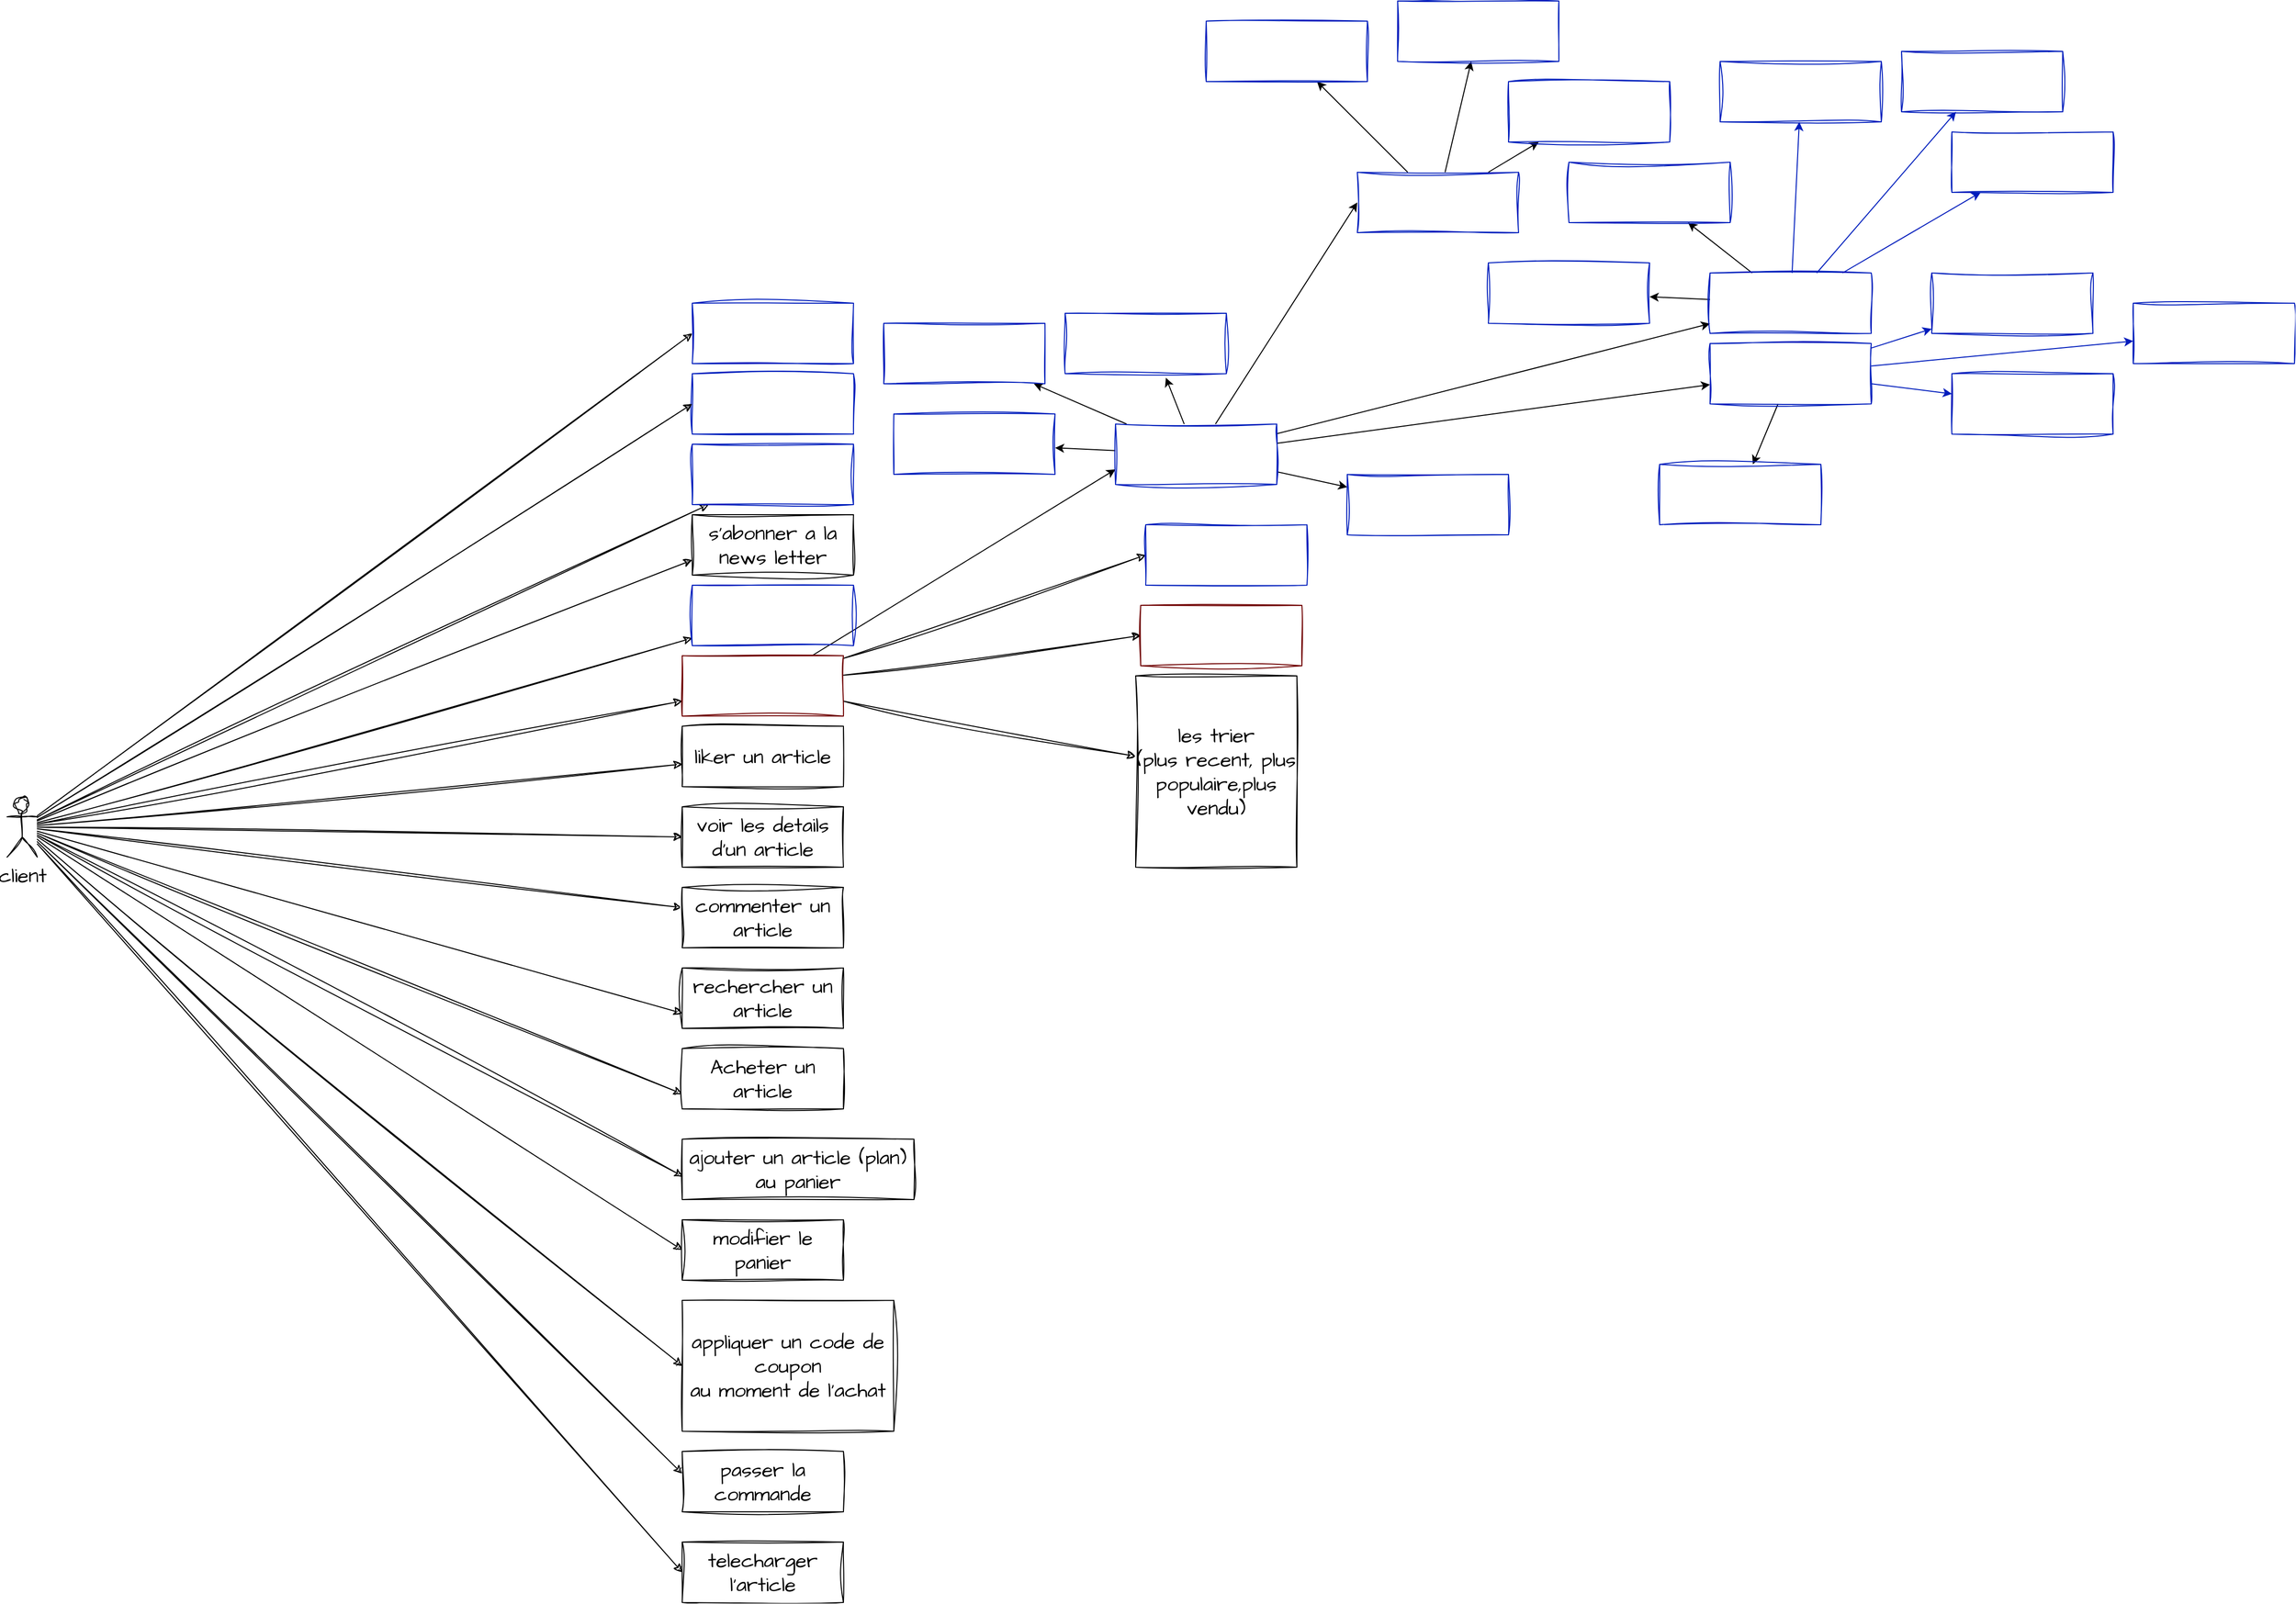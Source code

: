 <mxfile>
    <diagram id="PnkKdJWivKUS0WBJTjWs" name="Page-1">
        <mxGraphModel dx="788" dy="1565" grid="1" gridSize="10" guides="1" tooltips="1" connect="1" arrows="1" fold="1" page="1" pageScale="1" pageWidth="850" pageHeight="1100" math="0" shadow="0">
            <root>
                <mxCell id="0"/>
                <mxCell id="1" parent="0"/>
                <mxCell id="7" value="se connecter" style="rounded=0;whiteSpace=wrap;html=1;sketch=1;hachureGap=4;jiggle=2;curveFitting=1;fontFamily=Architects Daughter;fontSource=https%3A%2F%2Ffonts.googleapis.com%2Fcss%3Ffamily%3DArchitects%2BDaughter;fontSize=20;fillColor=none;fontColor=#ffffff;strokeColor=#001DBC;" parent="1" vertex="1">
                    <mxGeometry x="750" y="-160" width="160" height="60" as="geometry"/>
                </mxCell>
                <mxCell id="12" style="edgeStyle=none;sketch=1;hachureGap=4;jiggle=2;curveFitting=1;html=1;entryX=0;entryY=0.5;entryDx=0;entryDy=0;fontFamily=Architects Daughter;fontSource=https%3A%2F%2Ffonts.googleapis.com%2Fcss%3Ffamily%3DArchitects%2BDaughter;fontSize=16;" parent="1" source="8" target="7" edge="1">
                    <mxGeometry relative="1" as="geometry"/>
                </mxCell>
                <mxCell id="13" style="edgeStyle=none;sketch=1;hachureGap=4;jiggle=2;curveFitting=1;html=1;fontFamily=Architects Daughter;fontSource=https%3A%2F%2Ffonts.googleapis.com%2Fcss%3Ffamily%3DArchitects%2BDaughter;fontSize=16;" parent="1" source="8" target="11" edge="1">
                    <mxGeometry relative="1" as="geometry"/>
                </mxCell>
                <mxCell id="15" style="edgeStyle=none;sketch=1;hachureGap=4;jiggle=2;curveFitting=1;html=1;fontFamily=Architects Daughter;fontSource=https%3A%2F%2Ffonts.googleapis.com%2Fcss%3Ffamily%3DArchitects%2BDaughter;fontSize=16;entryX=0.004;entryY=0.617;entryDx=0;entryDy=0;entryPerimeter=0;" parent="1" source="8" target="14" edge="1">
                    <mxGeometry relative="1" as="geometry"/>
                </mxCell>
                <mxCell id="17" style="edgeStyle=none;sketch=1;hachureGap=4;jiggle=2;curveFitting=1;html=1;fontFamily=Architects Daughter;fontSource=https%3A%2F%2Ffonts.googleapis.com%2Fcss%3Ffamily%3DArchitects%2BDaughter;fontSize=16;entryX=0;entryY=0.5;entryDx=0;entryDy=0;" parent="1" source="8" target="16" edge="1">
                    <mxGeometry relative="1" as="geometry"/>
                </mxCell>
                <mxCell id="19" style="edgeStyle=none;sketch=1;hachureGap=4;jiggle=2;curveFitting=1;html=1;entryX=0;entryY=0.75;entryDx=0;entryDy=0;fontFamily=Architects Daughter;fontSource=https%3A%2F%2Ffonts.googleapis.com%2Fcss%3Ffamily%3DArchitects%2BDaughter;fontSize=16;" parent="1" source="8" target="18" edge="1">
                    <mxGeometry relative="1" as="geometry"/>
                </mxCell>
                <mxCell id="21" style="edgeStyle=none;sketch=1;hachureGap=4;jiggle=2;curveFitting=1;html=1;fontFamily=Architects Daughter;fontSource=https%3A%2F%2Ffonts.googleapis.com%2Fcss%3Ffamily%3DArchitects%2BDaughter;fontSize=16;" parent="1" source="8" target="20" edge="1">
                    <mxGeometry relative="1" as="geometry"/>
                </mxCell>
                <mxCell id="23" style="edgeStyle=none;sketch=1;hachureGap=4;jiggle=2;curveFitting=1;html=1;entryX=0;entryY=0.75;entryDx=0;entryDy=0;fontFamily=Architects Daughter;fontSource=https%3A%2F%2Ffonts.googleapis.com%2Fcss%3Ffamily%3DArchitects%2BDaughter;fontSize=16;" parent="1" source="8" target="22" edge="1">
                    <mxGeometry relative="1" as="geometry"/>
                </mxCell>
                <mxCell id="25" style="edgeStyle=none;sketch=1;hachureGap=4;jiggle=2;curveFitting=1;html=1;entryX=0;entryY=0.75;entryDx=0;entryDy=0;fontFamily=Architects Daughter;fontSource=https%3A%2F%2Ffonts.googleapis.com%2Fcss%3Ffamily%3DArchitects%2BDaughter;fontSize=16;" parent="1" source="8" target="24" edge="1">
                    <mxGeometry relative="1" as="geometry"/>
                </mxCell>
                <mxCell id="27" style="edgeStyle=none;sketch=1;hachureGap=4;jiggle=2;curveFitting=1;html=1;fontFamily=Architects Daughter;fontSource=https%3A%2F%2Ffonts.googleapis.com%2Fcss%3Ffamily%3DArchitects%2BDaughter;fontSize=16;entryX=0;entryY=0.75;entryDx=0;entryDy=0;" parent="1" source="8" target="26" edge="1">
                    <mxGeometry relative="1" as="geometry">
                        <mxPoint x="280" y="700" as="targetPoint"/>
                    </mxGeometry>
                </mxCell>
                <mxCell id="35" style="edgeStyle=none;sketch=1;hachureGap=4;jiggle=2;curveFitting=1;html=1;entryX=0;entryY=0.5;entryDx=0;entryDy=0;fontFamily=Architects Daughter;fontSource=https%3A%2F%2Ffonts.googleapis.com%2Fcss%3Ffamily%3DArchitects%2BDaughter;fontSize=16;" parent="1" source="8" target="34" edge="1">
                    <mxGeometry relative="1" as="geometry"/>
                </mxCell>
                <mxCell id="37" style="edgeStyle=none;sketch=1;hachureGap=4;jiggle=2;curveFitting=1;html=1;fontFamily=Architects Daughter;fontSource=https%3A%2F%2Ffonts.googleapis.com%2Fcss%3Ffamily%3DArchitects%2BDaughter;fontSize=16;" parent="1" source="8" target="36" edge="1">
                    <mxGeometry relative="1" as="geometry"/>
                </mxCell>
                <mxCell id="40" style="edgeStyle=none;sketch=1;hachureGap=4;jiggle=2;curveFitting=1;html=1;fontFamily=Architects Daughter;fontSource=https%3A%2F%2Ffonts.googleapis.com%2Fcss%3Ffamily%3DArchitects%2BDaughter;fontSize=16;entryX=0;entryY=0.367;entryDx=0;entryDy=0;entryPerimeter=0;" parent="1" source="8" target="39" edge="1">
                    <mxGeometry relative="1" as="geometry"/>
                </mxCell>
                <mxCell id="42" style="edgeStyle=none;sketch=1;hachureGap=4;jiggle=2;curveFitting=1;html=1;fontFamily=Architects Daughter;fontSource=https%3A%2F%2Ffonts.googleapis.com%2Fcss%3Ffamily%3DArchitects%2BDaughter;fontSize=16;" parent="1" source="8" target="41" edge="1">
                    <mxGeometry relative="1" as="geometry"/>
                </mxCell>
                <mxCell id="44" style="edgeStyle=none;sketch=1;hachureGap=4;jiggle=2;curveFitting=1;html=1;fontFamily=Architects Daughter;fontSource=https%3A%2F%2Ffonts.googleapis.com%2Fcss%3Ffamily%3DArchitects%2BDaughter;fontSize=16;entryX=0;entryY=0.5;entryDx=0;entryDy=0;" parent="1" source="8" target="43" edge="1">
                    <mxGeometry relative="1" as="geometry">
                        <mxPoint x="290" y="30" as="targetPoint"/>
                    </mxGeometry>
                </mxCell>
                <mxCell id="45" style="edgeStyle=none;sketch=1;hachureGap=4;jiggle=2;curveFitting=1;html=1;entryX=0;entryY=0.5;entryDx=0;entryDy=0;fontFamily=Architects Daughter;fontSource=https%3A%2F%2Ffonts.googleapis.com%2Fcss%3Ffamily%3DArchitects%2BDaughter;fontSize=16;" parent="1" source="8" target="38" edge="1">
                    <mxGeometry relative="1" as="geometry"/>
                </mxCell>
                <mxCell id="48" style="edgeStyle=none;sketch=1;hachureGap=4;jiggle=2;curveFitting=1;html=1;entryX=0;entryY=0.5;entryDx=0;entryDy=0;fontFamily=Architects Daughter;fontSource=https%3A%2F%2Ffonts.googleapis.com%2Fcss%3Ffamily%3DArchitects%2BDaughter;fontSize=16;" parent="1" source="8" target="46" edge="1">
                    <mxGeometry relative="1" as="geometry"/>
                </mxCell>
                <mxCell id="8" value="client" style="shape=umlActor;verticalLabelPosition=bottom;verticalAlign=top;html=1;outlineConnect=0;sketch=1;hachureGap=4;jiggle=2;curveFitting=1;fontFamily=Architects Daughter;fontSource=https%3A%2F%2Ffonts.googleapis.com%2Fcss%3Ffamily%3DArchitects%2BDaughter;fontSize=20;" parent="1" vertex="1">
                    <mxGeometry x="70" y="260" width="30" height="60" as="geometry"/>
                </mxCell>
                <mxCell id="11" value="se deconnecter" style="rounded=0;whiteSpace=wrap;html=1;sketch=1;hachureGap=4;jiggle=2;curveFitting=1;fontFamily=Architects Daughter;fontSource=https%3A%2F%2Ffonts.googleapis.com%2Fcss%3Ffamily%3DArchitects%2BDaughter;fontSize=20;fillColor=none;fontColor=#ffffff;strokeColor=#001DBC;" parent="1" vertex="1">
                    <mxGeometry x="750" y="-90" width="160" height="60" as="geometry"/>
                </mxCell>
                <mxCell id="14" value="ajouter un article (plan) au panier" style="rounded=0;whiteSpace=wrap;html=1;sketch=1;hachureGap=4;jiggle=2;curveFitting=1;fontFamily=Architects Daughter;fontSource=https%3A%2F%2Ffonts.googleapis.com%2Fcss%3Ffamily%3DArchitects%2BDaughter;fontSize=20;" parent="1" vertex="1">
                    <mxGeometry x="740" y="600" width="230" height="60" as="geometry"/>
                </mxCell>
                <mxCell id="16" value="modifier le panier" style="rounded=0;whiteSpace=wrap;html=1;sketch=1;hachureGap=4;jiggle=2;curveFitting=1;fontFamily=Architects Daughter;fontSource=https%3A%2F%2Ffonts.googleapis.com%2Fcss%3Ffamily%3DArchitects%2BDaughter;fontSize=20;" parent="1" vertex="1">
                    <mxGeometry x="740" y="680" width="160" height="60" as="geometry"/>
                </mxCell>
                <mxCell id="18" value="Acheter un article" style="rounded=0;whiteSpace=wrap;html=1;sketch=1;hachureGap=4;jiggle=2;curveFitting=1;fontFamily=Architects Daughter;fontSource=https%3A%2F%2Ffonts.googleapis.com%2Fcss%3Ffamily%3DArchitects%2BDaughter;fontSize=20;" parent="1" vertex="1">
                    <mxGeometry x="740" y="510" width="160" height="60" as="geometry"/>
                </mxCell>
                <mxCell id="20" value="liker un article" style="rounded=0;whiteSpace=wrap;html=1;sketch=1;hachureGap=4;jiggle=2;curveFitting=1;fontFamily=Architects Daughter;fontSource=https%3A%2F%2Ffonts.googleapis.com%2Fcss%3Ffamily%3DArchitects%2BDaughter;fontSize=20;" parent="1" vertex="1">
                    <mxGeometry x="740" y="190" width="160" height="60" as="geometry"/>
                </mxCell>
                <mxCell id="22" value="s'abonner a la news letter" style="rounded=0;whiteSpace=wrap;html=1;sketch=1;hachureGap=4;jiggle=2;curveFitting=1;fontFamily=Architects Daughter;fontSource=https%3A%2F%2Ffonts.googleapis.com%2Fcss%3Ffamily%3DArchitects%2BDaughter;fontSize=20;" parent="1" vertex="1">
                    <mxGeometry x="750" y="-20" width="160" height="60" as="geometry"/>
                </mxCell>
                <mxCell id="24" value="rechercher un article" style="rounded=0;whiteSpace=wrap;html=1;sketch=1;hachureGap=4;jiggle=2;curveFitting=1;fontFamily=Architects Daughter;fontSource=https%3A%2F%2Ffonts.googleapis.com%2Fcss%3Ffamily%3DArchitects%2BDaughter;fontSize=20;" parent="1" vertex="1">
                    <mxGeometry x="740" y="430" width="160" height="60" as="geometry"/>
                </mxCell>
                <mxCell id="29" style="edgeStyle=none;sketch=1;hachureGap=4;jiggle=2;curveFitting=1;html=1;entryX=0;entryY=0.5;entryDx=0;entryDy=0;fontFamily=Architects Daughter;fontSource=https%3A%2F%2Ffonts.googleapis.com%2Fcss%3Ffamily%3DArchitects%2BDaughter;fontSize=16;" parent="1" source="26" target="28" edge="1">
                    <mxGeometry relative="1" as="geometry"/>
                </mxCell>
                <mxCell id="31" style="edgeStyle=none;sketch=1;hachureGap=4;jiggle=2;curveFitting=1;html=1;fontFamily=Architects Daughter;fontSource=https%3A%2F%2Ffonts.googleapis.com%2Fcss%3Ffamily%3DArchitects%2BDaughter;fontSize=16;" parent="1" source="26" target="30" edge="1">
                    <mxGeometry relative="1" as="geometry"/>
                </mxCell>
                <mxCell id="33" style="edgeStyle=none;sketch=1;hachureGap=4;jiggle=2;curveFitting=1;html=1;entryX=0;entryY=0.5;entryDx=0;entryDy=0;fontFamily=Architects Daughter;fontSource=https%3A%2F%2Ffonts.googleapis.com%2Fcss%3Ffamily%3DArchitects%2BDaughter;fontSize=16;" parent="1" source="26" target="32" edge="1">
                    <mxGeometry relative="1" as="geometry"/>
                </mxCell>
                <mxCell id="50" style="edgeStyle=none;html=1;entryX=0;entryY=0.75;entryDx=0;entryDy=0;" parent="1" source="26" target="49" edge="1">
                    <mxGeometry relative="1" as="geometry"/>
                </mxCell>
                <mxCell id="26" value="voir les article" style="rounded=0;whiteSpace=wrap;html=1;sketch=1;hachureGap=4;jiggle=2;curveFitting=1;fontFamily=Architects Daughter;fontSource=https%3A%2F%2Ffonts.googleapis.com%2Fcss%3Ffamily%3DArchitects%2BDaughter;fontSize=20;fillColor=none;fontColor=#ffffff;strokeColor=#6F0000;" parent="1" vertex="1">
                    <mxGeometry x="740" y="120" width="160" height="60" as="geometry"/>
                </mxCell>
                <mxCell id="28" value="par categorier" style="rounded=0;whiteSpace=wrap;html=1;sketch=1;hachureGap=4;jiggle=2;curveFitting=1;fontFamily=Architects Daughter;fontSource=https%3A%2F%2Ffonts.googleapis.com%2Fcss%3Ffamily%3DArchitects%2BDaughter;fontSize=20;fillColor=none;fontColor=#ffffff;strokeColor=#001DBC;" parent="1" vertex="1">
                    <mxGeometry x="1200" y="-10" width="160" height="60" as="geometry"/>
                </mxCell>
                <mxCell id="30" value="les trier&lt;br&gt;(plus recent, plus populaire,plus vendu)" style="rounded=0;whiteSpace=wrap;html=1;sketch=1;hachureGap=4;jiggle=2;curveFitting=1;fontFamily=Architects Daughter;fontSource=https%3A%2F%2Ffonts.googleapis.com%2Fcss%3Ffamily%3DArchitects%2BDaughter;fontSize=20;" parent="1" vertex="1">
                    <mxGeometry x="1190" y="140" width="160" height="190" as="geometry"/>
                </mxCell>
                <mxCell id="32" value="fourchette de prix" style="rounded=0;whiteSpace=wrap;html=1;sketch=1;hachureGap=4;jiggle=2;curveFitting=1;fontFamily=Architects Daughter;fontSource=https%3A%2F%2Ffonts.googleapis.com%2Fcss%3Ffamily%3DArchitects%2BDaughter;fontSize=20;fillColor=none;fontColor=#ffffff;strokeColor=#6F0000;" parent="1" vertex="1">
                    <mxGeometry x="1195" y="70" width="160" height="60" as="geometry"/>
                </mxCell>
                <mxCell id="34" value="voir les details d'un article" style="rounded=0;whiteSpace=wrap;html=1;sketch=1;hachureGap=4;jiggle=2;curveFitting=1;fontFamily=Architects Daughter;fontSource=https%3A%2F%2Ffonts.googleapis.com%2Fcss%3Ffamily%3DArchitects%2BDaughter;fontSize=20;" parent="1" vertex="1">
                    <mxGeometry x="740" y="270" width="160" height="60" as="geometry"/>
                </mxCell>
                <mxCell id="36" value="commenter un article" style="rounded=0;whiteSpace=wrap;html=1;sketch=1;hachureGap=4;jiggle=2;curveFitting=1;fontFamily=Architects Daughter;fontSource=https%3A%2F%2Ffonts.googleapis.com%2Fcss%3Ffamily%3DArchitects%2BDaughter;fontSize=20;" parent="1" vertex="1">
                    <mxGeometry x="740" y="350" width="160" height="60" as="geometry"/>
                </mxCell>
                <mxCell id="38" value="appliquer un code de coupon&lt;br&gt;au moment de l'achat" style="rounded=0;whiteSpace=wrap;html=1;sketch=1;hachureGap=4;jiggle=2;curveFitting=1;fontFamily=Architects Daughter;fontSource=https%3A%2F%2Ffonts.googleapis.com%2Fcss%3Ffamily%3DArchitects%2BDaughter;fontSize=20;" parent="1" vertex="1">
                    <mxGeometry x="740" y="760" width="210" height="130" as="geometry"/>
                </mxCell>
                <mxCell id="39" value="passer la commande" style="rounded=0;whiteSpace=wrap;html=1;sketch=1;hachureGap=4;jiggle=2;curveFitting=1;fontFamily=Architects Daughter;fontSource=https%3A%2F%2Ffonts.googleapis.com%2Fcss%3Ffamily%3DArchitects%2BDaughter;fontSize=20;" parent="1" vertex="1">
                    <mxGeometry x="740" y="910" width="160" height="60" as="geometry"/>
                </mxCell>
                <mxCell id="41" value="voir son compte" style="rounded=0;whiteSpace=wrap;html=1;sketch=1;hachureGap=4;jiggle=2;curveFitting=1;fontFamily=Architects Daughter;fontSource=https%3A%2F%2Ffonts.googleapis.com%2Fcss%3Ffamily%3DArchitects%2BDaughter;fontSize=20;fillColor=none;fontColor=#ffffff;strokeColor=#001DBC;" parent="1" vertex="1">
                    <mxGeometry x="750" y="50" width="160" height="60" as="geometry"/>
                </mxCell>
                <mxCell id="43" value="s'enregistrer" style="rounded=0;whiteSpace=wrap;html=1;sketch=1;hachureGap=4;jiggle=2;curveFitting=1;fontFamily=Architects Daughter;fontSource=https%3A%2F%2Ffonts.googleapis.com%2Fcss%3Ffamily%3DArchitects%2BDaughter;fontSize=20;fillColor=none;fontColor=#ffffff;strokeColor=#001DBC;" parent="1" vertex="1">
                    <mxGeometry x="750" y="-230" width="160" height="60" as="geometry"/>
                </mxCell>
                <mxCell id="46" value="telecharger l'article" style="rounded=0;whiteSpace=wrap;html=1;sketch=1;hachureGap=4;jiggle=2;curveFitting=1;fontFamily=Architects Daughter;fontSource=https%3A%2F%2Ffonts.googleapis.com%2Fcss%3Ffamily%3DArchitects%2BDaughter;fontSize=20;" parent="1" vertex="1">
                    <mxGeometry x="740" y="1000" width="160" height="60" as="geometry"/>
                </mxCell>
                <mxCell id="52" style="edgeStyle=none;html=1;entryX=0;entryY=0.5;entryDx=0;entryDy=0;" parent="1" source="49" target="51" edge="1">
                    <mxGeometry relative="1" as="geometry"/>
                </mxCell>
                <mxCell id="66" style="edgeStyle=none;html=1;" parent="1" source="49" target="62" edge="1">
                    <mxGeometry relative="1" as="geometry"/>
                </mxCell>
                <mxCell id="75" style="edgeStyle=none;html=1;" parent="1" source="49" target="71" edge="1">
                    <mxGeometry relative="1" as="geometry"/>
                </mxCell>
                <mxCell id="79" style="edgeStyle=none;html=1;" parent="1" source="49" target="78" edge="1">
                    <mxGeometry relative="1" as="geometry"/>
                </mxCell>
                <mxCell id="80" style="edgeStyle=none;html=1;entryX=0.625;entryY=1.067;entryDx=0;entryDy=0;entryPerimeter=0;" parent="1" source="49" target="76" edge="1">
                    <mxGeometry relative="1" as="geometry"/>
                </mxCell>
                <mxCell id="81" style="edgeStyle=none;html=1;" parent="1" source="49" target="77" edge="1">
                    <mxGeometry relative="1" as="geometry"/>
                </mxCell>
                <mxCell id="91" style="edgeStyle=none;html=1;" parent="1" source="49" target="90" edge="1">
                    <mxGeometry relative="1" as="geometry"/>
                </mxCell>
                <mxCell id="49" value="voir" style="rounded=0;whiteSpace=wrap;html=1;sketch=1;hachureGap=4;jiggle=2;curveFitting=1;fontFamily=Architects Daughter;fontSource=https%3A%2F%2Ffonts.googleapis.com%2Fcss%3Ffamily%3DArchitects%2BDaughter;fontSize=20;fillColor=none;fontColor=#ffffff;strokeColor=#001DBC;" parent="1" vertex="1">
                    <mxGeometry x="1170" y="-110" width="160" height="60" as="geometry"/>
                </mxCell>
                <mxCell id="54" style="edgeStyle=none;html=1;" parent="1" source="51" target="53" edge="1">
                    <mxGeometry relative="1" as="geometry"/>
                </mxCell>
                <mxCell id="56" style="edgeStyle=none;html=1;" parent="1" source="51" target="55" edge="1">
                    <mxGeometry relative="1" as="geometry"/>
                </mxCell>
                <mxCell id="58" style="edgeStyle=none;html=1;" parent="1" source="51" target="57" edge="1">
                    <mxGeometry relative="1" as="geometry"/>
                </mxCell>
                <mxCell id="51" value="categori" style="rounded=0;whiteSpace=wrap;html=1;sketch=1;hachureGap=4;jiggle=2;curveFitting=1;fontFamily=Architects Daughter;fontSource=https%3A%2F%2Ffonts.googleapis.com%2Fcss%3Ffamily%3DArchitects%2BDaughter;fontSize=20;fillColor=none;fontColor=#ffffff;strokeColor=#001DBC;" parent="1" vertex="1">
                    <mxGeometry x="1410" y="-360" width="160" height="60" as="geometry"/>
                </mxCell>
                <mxCell id="53" value="Bd" style="rounded=0;whiteSpace=wrap;html=1;sketch=1;hachureGap=4;jiggle=2;curveFitting=1;fontFamily=Architects Daughter;fontSource=https%3A%2F%2Ffonts.googleapis.com%2Fcss%3Ffamily%3DArchitects%2BDaughter;fontSize=20;fillColor=none;fontColor=#ffffff;strokeColor=#001DBC;" parent="1" vertex="1">
                    <mxGeometry x="1260" y="-510" width="160" height="60" as="geometry"/>
                </mxCell>
                <mxCell id="55" value="seeder" style="rounded=0;whiteSpace=wrap;html=1;sketch=1;hachureGap=4;jiggle=2;curveFitting=1;fontFamily=Architects Daughter;fontSource=https%3A%2F%2Ffonts.googleapis.com%2Fcss%3Ffamily%3DArchitects%2BDaughter;fontSize=20;fillColor=none;fontColor=#ffffff;strokeColor=#001DBC;" parent="1" vertex="1">
                    <mxGeometry x="1450" y="-530" width="160" height="60" as="geometry"/>
                </mxCell>
                <mxCell id="57" value="Model" style="rounded=0;whiteSpace=wrap;html=1;sketch=1;hachureGap=4;jiggle=2;curveFitting=1;fontFamily=Architects Daughter;fontSource=https%3A%2F%2Ffonts.googleapis.com%2Fcss%3Ffamily%3DArchitects%2BDaughter;fontSize=20;fillColor=none;fontColor=#ffffff;strokeColor=#001DBC;" parent="1" vertex="1">
                    <mxGeometry x="1560" y="-450" width="160" height="60" as="geometry"/>
                </mxCell>
                <mxCell id="59" style="edgeStyle=none;html=1;fillColor=#0050ef;strokeColor=#001DBC;" parent="1" source="62" target="63" edge="1">
                    <mxGeometry relative="1" as="geometry"/>
                </mxCell>
                <mxCell id="60" style="edgeStyle=none;html=1;fillColor=#0050ef;strokeColor=#001DBC;" parent="1" source="62" target="64" edge="1">
                    <mxGeometry relative="1" as="geometry"/>
                </mxCell>
                <mxCell id="61" style="edgeStyle=none;html=1;fillColor=#0050ef;strokeColor=#001DBC;" parent="1" source="62" target="65" edge="1">
                    <mxGeometry relative="1" as="geometry"/>
                </mxCell>
                <mxCell id="82" style="edgeStyle=none;html=1;" parent="1" source="62" target="83" edge="1">
                    <mxGeometry relative="1" as="geometry">
                        <mxPoint x="1680" y="-300" as="targetPoint"/>
                    </mxGeometry>
                </mxCell>
                <mxCell id="85" style="edgeStyle=none;html=1;" parent="1" source="62" target="84" edge="1">
                    <mxGeometry relative="1" as="geometry"/>
                </mxCell>
                <mxCell id="62" value="image" style="rounded=0;whiteSpace=wrap;html=1;sketch=1;hachureGap=4;jiggle=2;curveFitting=1;fontFamily=Architects Daughter;fontSource=https%3A%2F%2Ffonts.googleapis.com%2Fcss%3Ffamily%3DArchitects%2BDaughter;fontSize=20;fillColor=none;fontColor=#ffffff;strokeColor=#001DBC;" parent="1" vertex="1">
                    <mxGeometry x="1760" y="-260" width="160" height="60" as="geometry"/>
                </mxCell>
                <mxCell id="63" value="Bd" style="rounded=0;whiteSpace=wrap;html=1;sketch=1;hachureGap=4;jiggle=2;curveFitting=1;fontFamily=Architects Daughter;fontSource=https%3A%2F%2Ffonts.googleapis.com%2Fcss%3Ffamily%3DArchitects%2BDaughter;fontSize=20;fillColor=none;fontColor=#ffffff;strokeColor=#001DBC;" parent="1" vertex="1">
                    <mxGeometry x="1770" y="-470" width="160" height="60" as="geometry"/>
                </mxCell>
                <mxCell id="64" value="seeder" style="rounded=0;whiteSpace=wrap;html=1;sketch=1;hachureGap=4;jiggle=2;curveFitting=1;fontFamily=Architects Daughter;fontSource=https%3A%2F%2Ffonts.googleapis.com%2Fcss%3Ffamily%3DArchitects%2BDaughter;fontSize=20;fillColor=none;fontColor=#ffffff;strokeColor=#001DBC;" parent="1" vertex="1">
                    <mxGeometry x="2000" y="-400" width="160" height="60" as="geometry"/>
                </mxCell>
                <mxCell id="65" value="Model" style="rounded=0;whiteSpace=wrap;html=1;sketch=1;hachureGap=4;jiggle=2;curveFitting=1;fontFamily=Architects Daughter;fontSource=https%3A%2F%2Ffonts.googleapis.com%2Fcss%3Ffamily%3DArchitects%2BDaughter;fontSize=20;fillColor=none;fontColor=#ffffff;strokeColor=#001DBC;" parent="1" vertex="1">
                    <mxGeometry x="1950" y="-480" width="160" height="60" as="geometry"/>
                </mxCell>
                <mxCell id="68" style="edgeStyle=none;html=1;fillColor=#0050ef;strokeColor=#001DBC;" parent="1" source="71" target="72" edge="1">
                    <mxGeometry relative="1" as="geometry"/>
                </mxCell>
                <mxCell id="69" style="edgeStyle=none;html=1;fillColor=#0050ef;strokeColor=#001DBC;" parent="1" source="71" target="73" edge="1">
                    <mxGeometry relative="1" as="geometry"/>
                </mxCell>
                <mxCell id="70" style="edgeStyle=none;html=1;fillColor=#0050ef;strokeColor=#001DBC;" parent="1" source="71" target="74" edge="1">
                    <mxGeometry relative="1" as="geometry"/>
                </mxCell>
                <mxCell id="88" style="edgeStyle=none;html=1;" parent="1" source="71" target="87" edge="1">
                    <mxGeometry relative="1" as="geometry"/>
                </mxCell>
                <mxCell id="71" value="pdf" style="rounded=0;whiteSpace=wrap;html=1;sketch=1;hachureGap=4;jiggle=2;curveFitting=1;fontFamily=Architects Daughter;fontSource=https%3A%2F%2Ffonts.googleapis.com%2Fcss%3Ffamily%3DArchitects%2BDaughter;fontSize=20;fillColor=none;fontColor=#ffffff;strokeColor=#001DBC;" parent="1" vertex="1">
                    <mxGeometry x="1760" y="-190" width="160" height="60" as="geometry"/>
                </mxCell>
                <mxCell id="72" value="Bd" style="rounded=0;whiteSpace=wrap;html=1;sketch=1;hachureGap=4;jiggle=2;curveFitting=1;fontFamily=Architects Daughter;fontSource=https%3A%2F%2Ffonts.googleapis.com%2Fcss%3Ffamily%3DArchitects%2BDaughter;fontSize=20;fillColor=none;fontColor=#ffffff;strokeColor=#001DBC;" parent="1" vertex="1">
                    <mxGeometry x="1980" y="-260" width="160" height="60" as="geometry"/>
                </mxCell>
                <mxCell id="73" value="seeder" style="rounded=0;whiteSpace=wrap;html=1;sketch=1;hachureGap=4;jiggle=2;curveFitting=1;fontFamily=Architects Daughter;fontSource=https%3A%2F%2Ffonts.googleapis.com%2Fcss%3Ffamily%3DArchitects%2BDaughter;fontSize=20;fillColor=none;fontColor=#ffffff;strokeColor=#001DBC;" parent="1" vertex="1">
                    <mxGeometry x="2000" y="-160" width="160" height="60" as="geometry"/>
                </mxCell>
                <mxCell id="74" value="Model" style="rounded=0;whiteSpace=wrap;html=1;sketch=1;hachureGap=4;jiggle=2;curveFitting=1;fontFamily=Architects Daughter;fontSource=https%3A%2F%2Ffonts.googleapis.com%2Fcss%3Ffamily%3DArchitects%2BDaughter;fontSize=20;fillColor=none;fontColor=#ffffff;strokeColor=#001DBC;" parent="1" vertex="1">
                    <mxGeometry x="2180" y="-230" width="160" height="60" as="geometry"/>
                </mxCell>
                <mxCell id="76" value="model" style="rounded=0;whiteSpace=wrap;html=1;sketch=1;hachureGap=4;jiggle=2;curveFitting=1;fontFamily=Architects Daughter;fontSource=https%3A%2F%2Ffonts.googleapis.com%2Fcss%3Ffamily%3DArchitects%2BDaughter;fontSize=20;fillColor=none;fontColor=#ffffff;strokeColor=#001DBC;" parent="1" vertex="1">
                    <mxGeometry x="1120" y="-220" width="160" height="60" as="geometry"/>
                </mxCell>
                <mxCell id="77" value="BD" style="rounded=0;whiteSpace=wrap;html=1;sketch=1;hachureGap=4;jiggle=2;curveFitting=1;fontFamily=Architects Daughter;fontSource=https%3A%2F%2Ffonts.googleapis.com%2Fcss%3Ffamily%3DArchitects%2BDaughter;fontSize=20;fillColor=none;fontColor=#ffffff;strokeColor=#001DBC;" parent="1" vertex="1">
                    <mxGeometry x="940" y="-210" width="160" height="60" as="geometry"/>
                </mxCell>
                <mxCell id="78" value="seeder" style="rounded=0;whiteSpace=wrap;html=1;sketch=1;hachureGap=4;jiggle=2;curveFitting=1;fontFamily=Architects Daughter;fontSource=https%3A%2F%2Ffonts.googleapis.com%2Fcss%3Ffamily%3DArchitects%2BDaughter;fontSize=20;fillColor=none;fontColor=#ffffff;strokeColor=#001DBC;" parent="1" vertex="1">
                    <mxGeometry x="950" y="-120" width="160" height="60" as="geometry"/>
                </mxCell>
                <mxCell id="83" value="get all" style="rounded=0;whiteSpace=wrap;html=1;sketch=1;hachureGap=4;jiggle=2;curveFitting=1;fontFamily=Architects Daughter;fontSource=https%3A%2F%2Ffonts.googleapis.com%2Fcss%3Ffamily%3DArchitects%2BDaughter;fontSize=20;fillColor=none;fontColor=#ffffff;strokeColor=#001DBC;" parent="1" vertex="1">
                    <mxGeometry x="1540" y="-270" width="160" height="60" as="geometry"/>
                </mxCell>
                <mxCell id="84" value="first" style="rounded=0;whiteSpace=wrap;html=1;sketch=1;hachureGap=4;jiggle=2;curveFitting=1;fontFamily=Architects Daughter;fontSource=https%3A%2F%2Ffonts.googleapis.com%2Fcss%3Ffamily%3DArchitects%2BDaughter;fontSize=20;fillColor=none;strokeColor=#001DBC;fontColor=#ffffff;" parent="1" vertex="1">
                    <mxGeometry x="1620" y="-370" width="160" height="60" as="geometry"/>
                </mxCell>
                <mxCell id="87" value="get all" style="rounded=0;whiteSpace=wrap;html=1;sketch=1;hachureGap=4;jiggle=2;curveFitting=1;fontFamily=Architects Daughter;fontSource=https%3A%2F%2Ffonts.googleapis.com%2Fcss%3Ffamily%3DArchitects%2BDaughter;fontSize=20;fillColor=none;fontColor=#ffffff;strokeColor=#001DBC;" parent="1" vertex="1">
                    <mxGeometry x="1710" y="-70" width="160" height="60" as="geometry"/>
                </mxCell>
                <mxCell id="90" value="controller" style="rounded=0;whiteSpace=wrap;html=1;sketch=1;hachureGap=4;jiggle=2;curveFitting=1;fontFamily=Architects Daughter;fontSource=https%3A%2F%2Ffonts.googleapis.com%2Fcss%3Ffamily%3DArchitects%2BDaughter;fontSize=20;fillColor=none;fontColor=#ffffff;strokeColor=#001DBC;" parent="1" vertex="1">
                    <mxGeometry x="1400" y="-60" width="160" height="60" as="geometry"/>
                </mxCell>
            </root>
        </mxGraphModel>
    </diagram>
</mxfile>